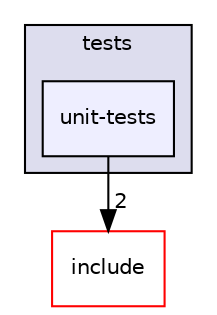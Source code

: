 digraph "tests/unit-tests" {
  compound=true
  node [ fontsize="10", fontname="Helvetica"];
  edge [ labelfontsize="10", labelfontname="Helvetica"];
  subgraph clusterdir_59425e443f801f1f2fd8bbe4959a3ccf {
    graph [ bgcolor="#ddddee", pencolor="black", label="tests" fontname="Helvetica", fontsize="10", URL="dir_59425e443f801f1f2fd8bbe4959a3ccf.html"]
  dir_f1dd7b80b3f807d25a8b0bfc7fde9160 [shape=box, label="unit-tests", style="filled", fillcolor="#eeeeff", pencolor="black", URL="dir_f1dd7b80b3f807d25a8b0bfc7fde9160.html"];
  }
  dir_d44c64559bbebec7f509842c48db8b23 [shape=box label="include" fillcolor="white" style="filled" color="red" URL="dir_d44c64559bbebec7f509842c48db8b23.html"];
  dir_f1dd7b80b3f807d25a8b0bfc7fde9160->dir_d44c64559bbebec7f509842c48db8b23 [headlabel="2", labeldistance=1.5 headhref="dir_000010_000005.html"];
}
